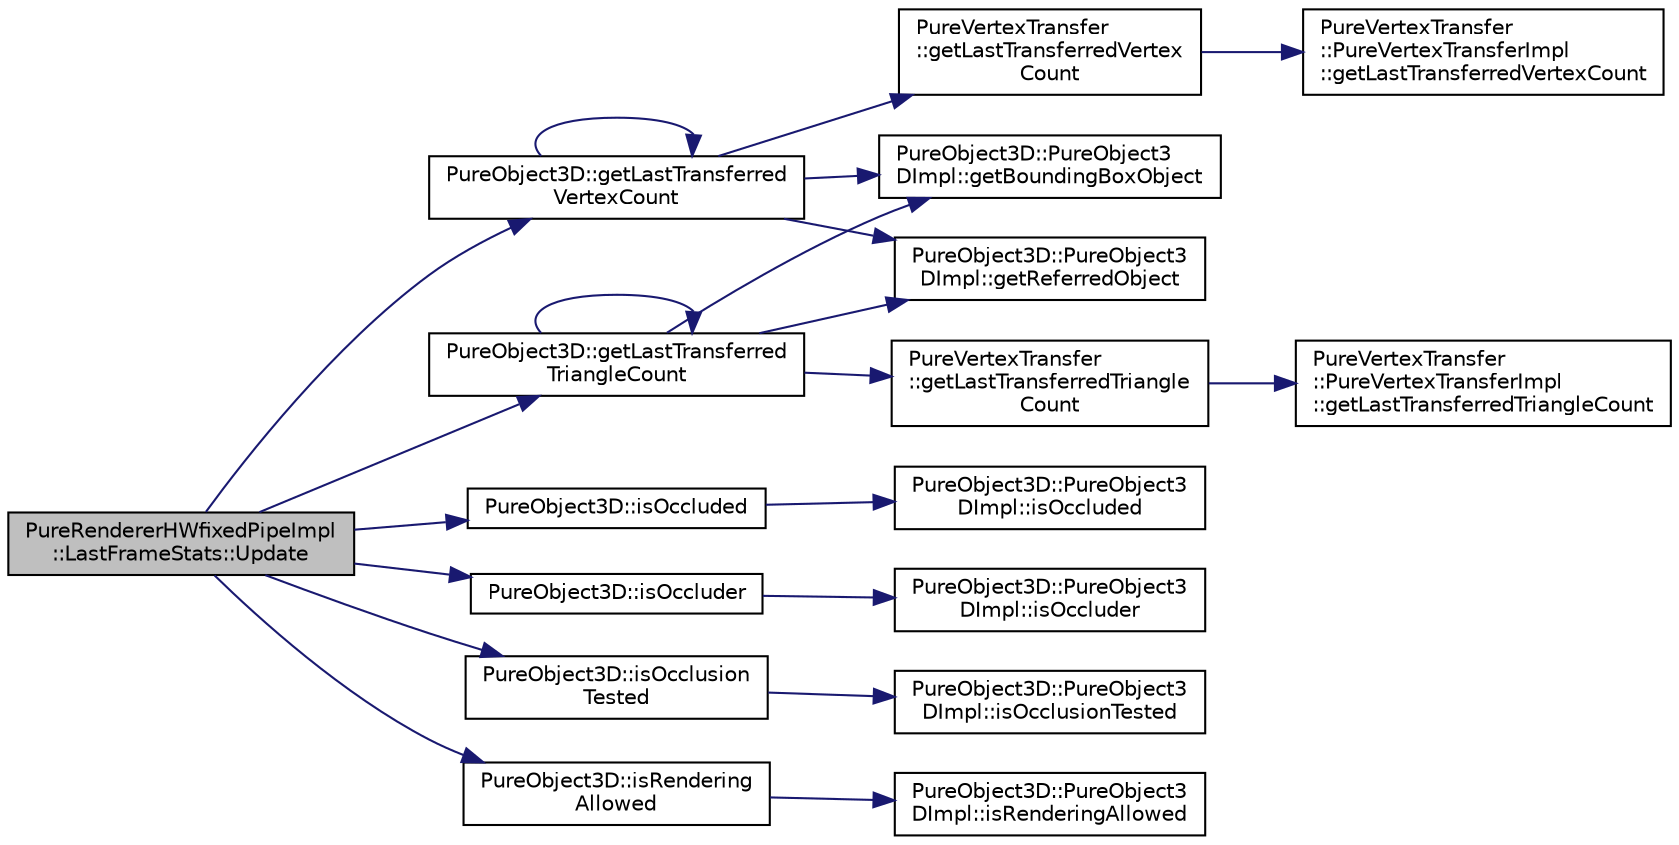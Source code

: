 digraph "PureRendererHWfixedPipeImpl::LastFrameStats::Update"
{
 // LATEX_PDF_SIZE
  edge [fontname="Helvetica",fontsize="10",labelfontname="Helvetica",labelfontsize="10"];
  node [fontname="Helvetica",fontsize="10",shape=record];
  rankdir="LR";
  Node1 [label="PureRendererHWfixedPipeImpl\l::LastFrameStats::Update",height=0.2,width=0.4,color="black", fillcolor="grey75", style="filled", fontcolor="black",tooltip="Updates the per-frame stats with data from the given object."];
  Node1 -> Node2 [color="midnightblue",fontsize="10",style="solid",fontname="Helvetica"];
  Node2 [label="PureObject3D::getLastTransferred\lTriangleCount",height=0.2,width=0.4,color="black", fillcolor="white", style="filled",URL="$class_pure_object3_d.html#aefcc39b8e2db8a163076efdc52b952a6",tooltip="Gets the number of triangles sent to graphics pipeline by the last transferVertices() call."];
  Node2 -> Node3 [color="midnightblue",fontsize="10",style="solid",fontname="Helvetica"];
  Node3 [label="PureObject3D::PureObject3\lDImpl::getBoundingBoxObject",height=0.2,width=0.4,color="black", fillcolor="white", style="filled",URL="$class_pure_object3_d_1_1_pure_object3_d_impl.html#a115f9aeb18e8796570c6ff232e6c59cf",tooltip=" "];
  Node2 -> Node2 [color="midnightblue",fontsize="10",style="solid",fontname="Helvetica"];
  Node2 -> Node4 [color="midnightblue",fontsize="10",style="solid",fontname="Helvetica"];
  Node4 [label="PureVertexTransfer\l::getLastTransferredTriangle\lCount",height=0.2,width=0.4,color="black", fillcolor="white", style="filled",URL="$class_pure_vertex_transfer.html#a038b3948f8f9999f13928b2d495d1870",tooltip="Gets the number of triangles sent to graphics pipeline by the last transferVertices() call."];
  Node4 -> Node5 [color="midnightblue",fontsize="10",style="solid",fontname="Helvetica"];
  Node5 [label="PureVertexTransfer\l::PureVertexTransferImpl\l::getLastTransferredTriangleCount",height=0.2,width=0.4,color="black", fillcolor="white", style="filled",URL="$class_pure_vertex_transfer_1_1_pure_vertex_transfer_impl.html#a8abd46b6818113d9c0f8f3dcb5c855fa",tooltip=" "];
  Node2 -> Node6 [color="midnightblue",fontsize="10",style="solid",fontname="Helvetica"];
  Node6 [label="PureObject3D::PureObject3\lDImpl::getReferredObject",height=0.2,width=0.4,color="black", fillcolor="white", style="filled",URL="$class_pure_object3_d_1_1_pure_object3_d_impl.html#a40d9f6688f4f5c505ca45cb476c36eec",tooltip=" "];
  Node1 -> Node7 [color="midnightblue",fontsize="10",style="solid",fontname="Helvetica"];
  Node7 [label="PureObject3D::getLastTransferred\lVertexCount",height=0.2,width=0.4,color="black", fillcolor="white", style="filled",URL="$class_pure_object3_d.html#aed9dab5d9a4a9d44f8df711f6fd9137c",tooltip="Gets the number of vertices sent to graphics pipeline by the last transferVertices() call."];
  Node7 -> Node3 [color="midnightblue",fontsize="10",style="solid",fontname="Helvetica"];
  Node7 -> Node7 [color="midnightblue",fontsize="10",style="solid",fontname="Helvetica"];
  Node7 -> Node8 [color="midnightblue",fontsize="10",style="solid",fontname="Helvetica"];
  Node8 [label="PureVertexTransfer\l::getLastTransferredVertex\lCount",height=0.2,width=0.4,color="black", fillcolor="white", style="filled",URL="$class_pure_vertex_transfer.html#ab857ca93975c0cb8c3b076b3620c5aee",tooltip="Gets the number of vertices sent to graphics pipeline by the last transferVertices() call."];
  Node8 -> Node9 [color="midnightblue",fontsize="10",style="solid",fontname="Helvetica"];
  Node9 [label="PureVertexTransfer\l::PureVertexTransferImpl\l::getLastTransferredVertexCount",height=0.2,width=0.4,color="black", fillcolor="white", style="filled",URL="$class_pure_vertex_transfer_1_1_pure_vertex_transfer_impl.html#a76122d130051bde47455f1eb33d077d8",tooltip=" "];
  Node7 -> Node6 [color="midnightblue",fontsize="10",style="solid",fontname="Helvetica"];
  Node1 -> Node10 [color="midnightblue",fontsize="10",style="solid",fontname="Helvetica"];
  Node10 [label="PureObject3D::isOccluded",height=0.2,width=0.4,color="black", fillcolor="white", style="filled",URL="$class_pure_object3_d.html#a9cffd76678803cfe6906236a24eb6664",tooltip="Gets whether this object was occluded or not based on the last finished occlusion test."];
  Node10 -> Node11 [color="midnightblue",fontsize="10",style="solid",fontname="Helvetica"];
  Node11 [label="PureObject3D::PureObject3\lDImpl::isOccluded",height=0.2,width=0.4,color="black", fillcolor="white", style="filled",URL="$class_pure_object3_d_1_1_pure_object3_d_impl.html#a1846c143acdb3bc79236b1721025c32d",tooltip=" "];
  Node1 -> Node12 [color="midnightblue",fontsize="10",style="solid",fontname="Helvetica"];
  Node12 [label="PureObject3D::isOccluder",height=0.2,width=0.4,color="black", fillcolor="white", style="filled",URL="$class_pure_object3_d.html#af542e7deb1c80b0a3382c2ededa3121c",tooltip="Gets whether this object should be considered as an occluder during rendering."];
  Node12 -> Node13 [color="midnightblue",fontsize="10",style="solid",fontname="Helvetica"];
  Node13 [label="PureObject3D::PureObject3\lDImpl::isOccluder",height=0.2,width=0.4,color="black", fillcolor="white", style="filled",URL="$class_pure_object3_d_1_1_pure_object3_d_impl.html#ae36022b4a72908449cf8a6e0ecf2eec1",tooltip=" "];
  Node1 -> Node14 [color="midnightblue",fontsize="10",style="solid",fontname="Helvetica"];
  Node14 [label="PureObject3D::isOcclusion\lTested",height=0.2,width=0.4,color="black", fillcolor="white", style="filled",URL="$class_pure_object3_d.html#a7718ebe0f775ef5710cb2c9ec4c7c5ac",tooltip="Gets whether this object is being tested if it is occluded or not."];
  Node14 -> Node15 [color="midnightblue",fontsize="10",style="solid",fontname="Helvetica"];
  Node15 [label="PureObject3D::PureObject3\lDImpl::isOcclusionTested",height=0.2,width=0.4,color="black", fillcolor="white", style="filled",URL="$class_pure_object3_d_1_1_pure_object3_d_impl.html#ab9596fc897039e3655a32f1ff7ab627d",tooltip=" "];
  Node1 -> Node16 [color="midnightblue",fontsize="10",style="solid",fontname="Helvetica"];
  Node16 [label="PureObject3D::isRendering\lAllowed",height=0.2,width=0.4,color="black", fillcolor="white", style="filled",URL="$class_pure_object3_d.html#a201bcb9211c6f628a57b265979091950",tooltip="Gets if rendering is allowed."];
  Node16 -> Node17 [color="midnightblue",fontsize="10",style="solid",fontname="Helvetica"];
  Node17 [label="PureObject3D::PureObject3\lDImpl::isRenderingAllowed",height=0.2,width=0.4,color="black", fillcolor="white", style="filled",URL="$class_pure_object3_d_1_1_pure_object3_d_impl.html#a3ebad391eaa5df9a40a207fbacc0573e",tooltip=" "];
}
